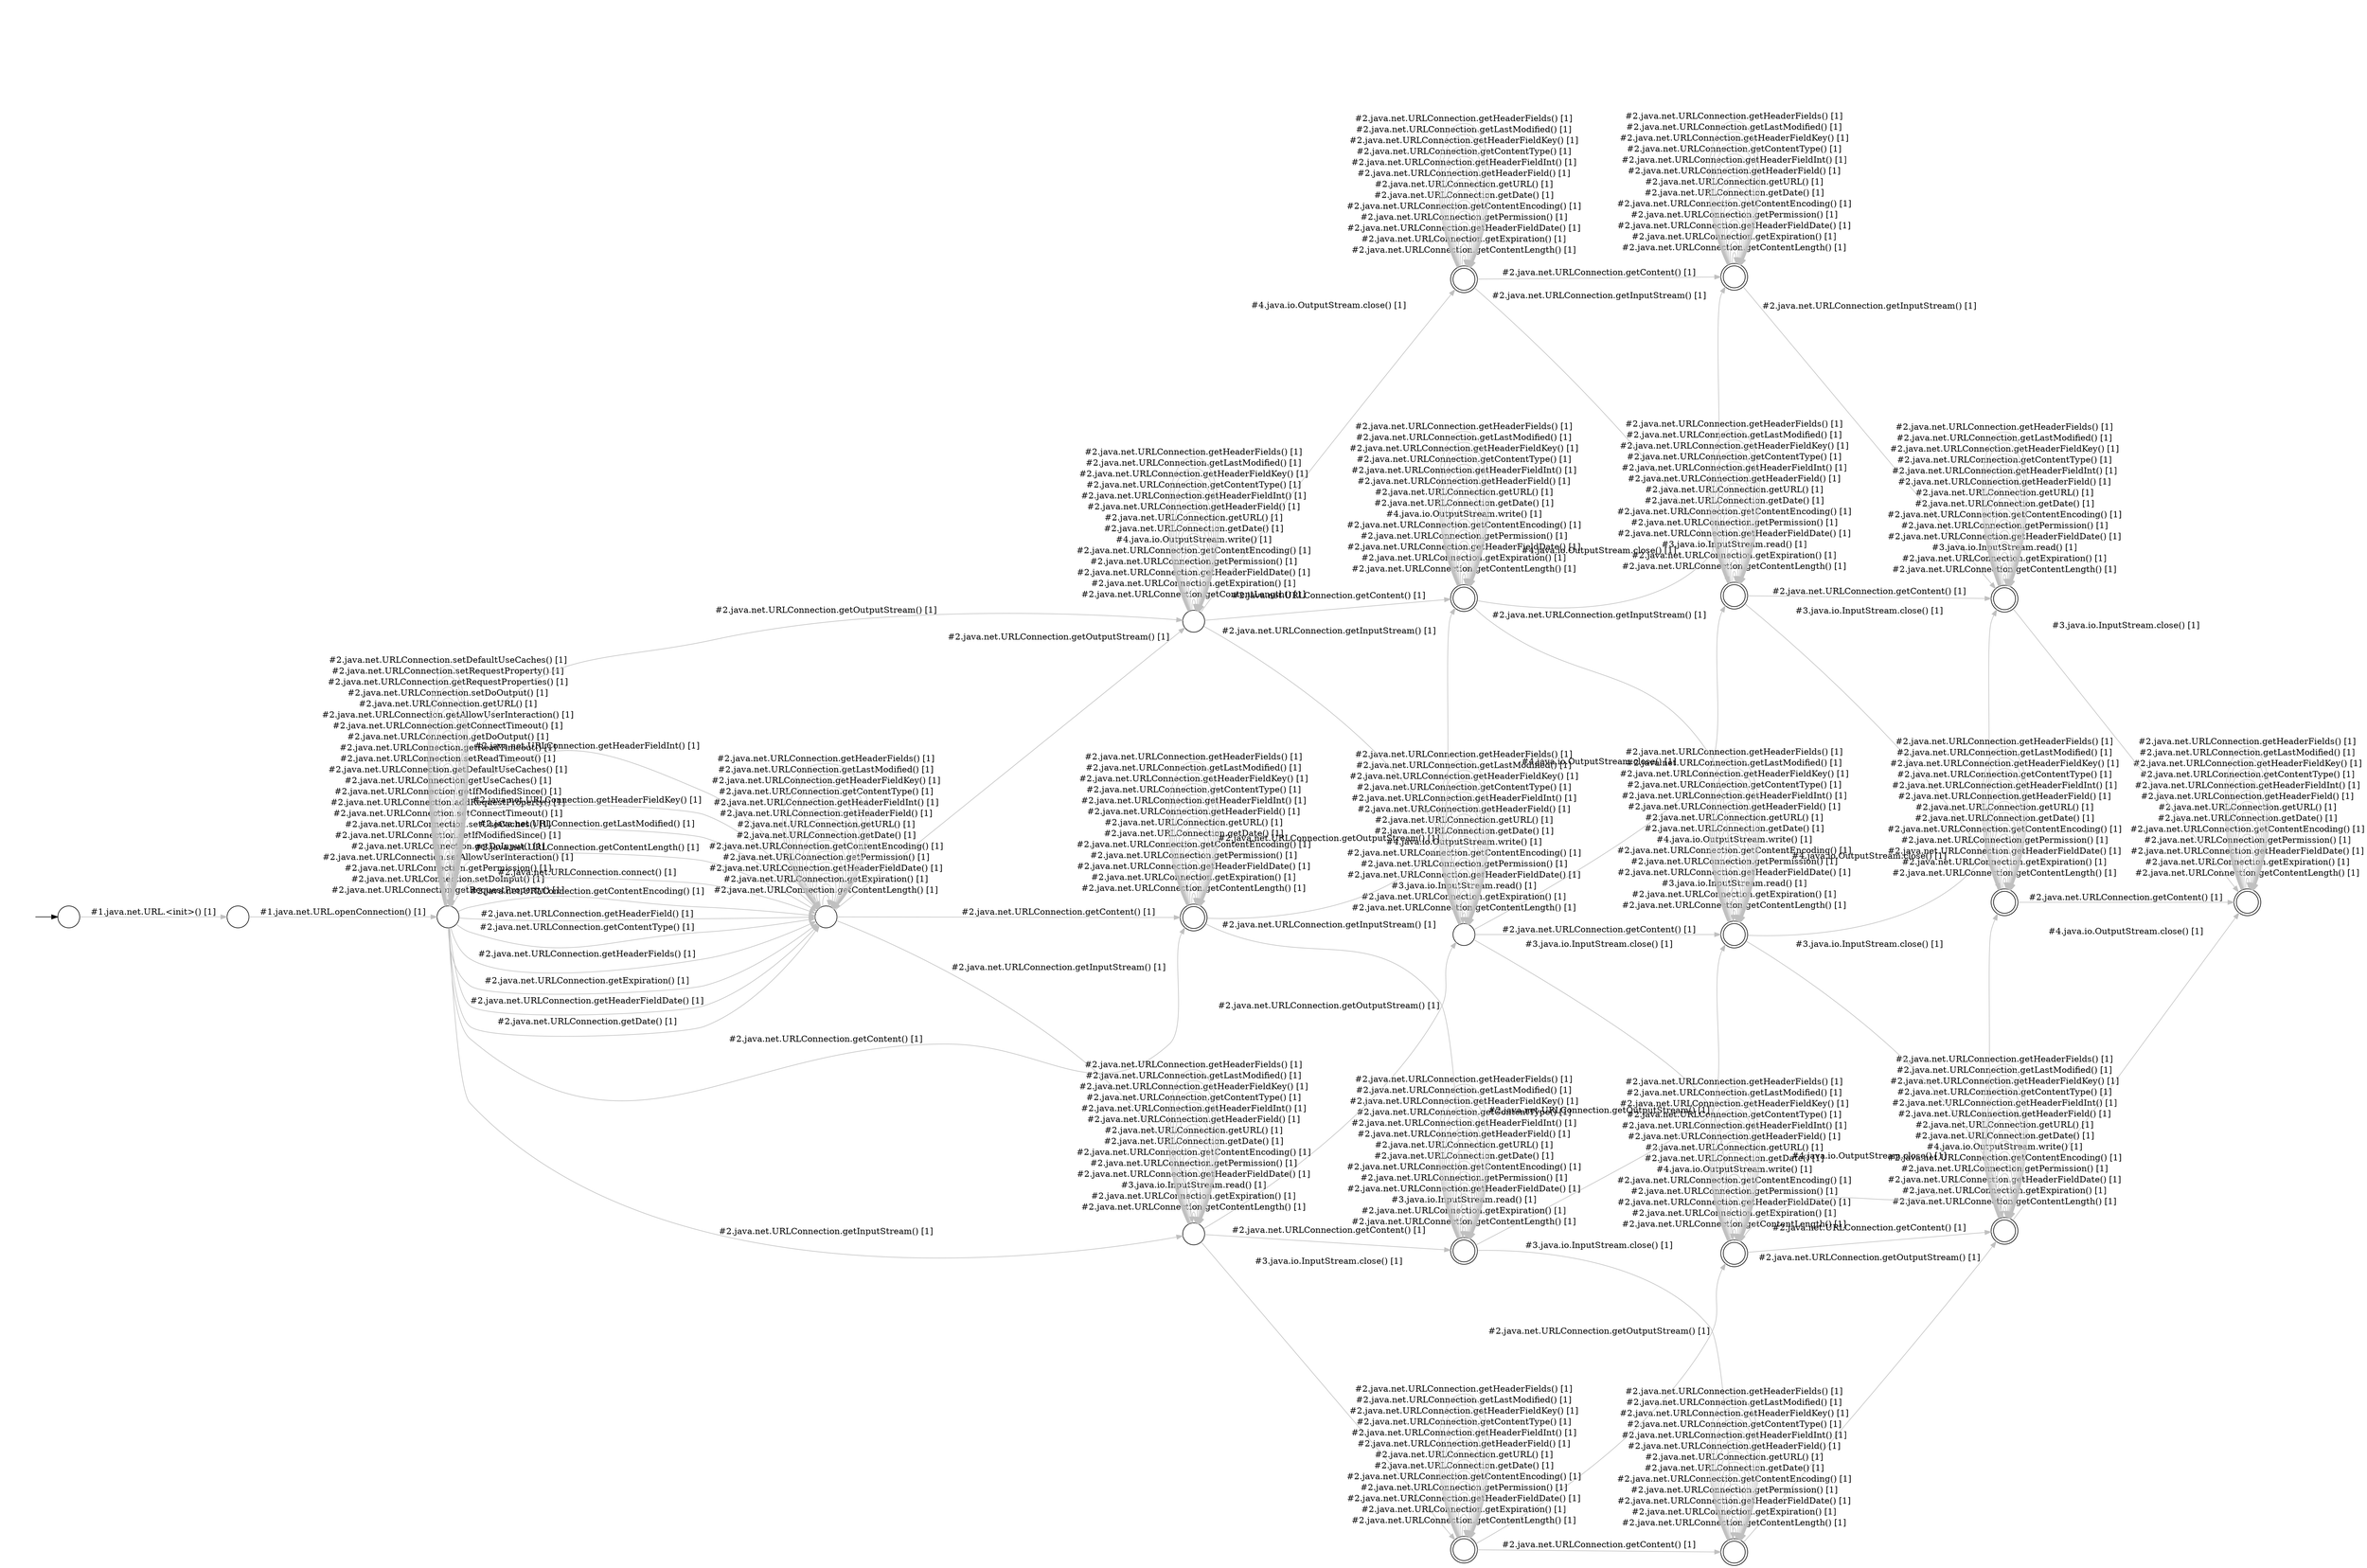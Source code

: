 digraph Automaton {
  rankdir = LR;
  0 [shape=doublecircle,label=""];
  0 -> 0 [label="#2.java.net.URLConnection.getContentLength() [1]",style="setlinewidth(1)",color=gray]
  0 -> 0 [label="#2.java.net.URLConnection.getExpiration() [1]",style="setlinewidth(1)",color=gray]
  0 -> 0 [label="#2.java.net.URLConnection.getHeaderFieldDate() [1]",style="setlinewidth(1)",color=gray]
  0 -> 0 [label="#2.java.net.URLConnection.getPermission() [1]",style="setlinewidth(1)",color=gray]
  0 -> 0 [label="#2.java.net.URLConnection.getContentEncoding() [1]",style="setlinewidth(1)",color=gray]
  0 -> 2 [label="#2.java.net.URLConnection.getContent() [1]",style="setlinewidth(1)",color=gray]
  0 -> 0 [label="#2.java.net.URLConnection.getDate() [1]",style="setlinewidth(1)",color=gray]
  0 -> 6 [label="#2.java.net.URLConnection.getInputStream() [1]",style="setlinewidth(1)",color=gray]
  0 -> 0 [label="#2.java.net.URLConnection.getURL() [1]",style="setlinewidth(1)",color=gray]
  0 -> 0 [label="#2.java.net.URLConnection.getHeaderField() [1]",style="setlinewidth(1)",color=gray]
  0 -> 0 [label="#2.java.net.URLConnection.getHeaderFieldInt() [1]",style="setlinewidth(1)",color=gray]
  0 -> 0 [label="#2.java.net.URLConnection.getContentType() [1]",style="setlinewidth(1)",color=gray]
  0 -> 0 [label="#2.java.net.URLConnection.getHeaderFieldKey() [1]",style="setlinewidth(1)",color=gray]
  0 -> 0 [label="#2.java.net.URLConnection.getLastModified() [1]",style="setlinewidth(1)",color=gray]
  0 -> 0 [label="#2.java.net.URLConnection.getHeaderFields() [1]",style="setlinewidth(1)",color=gray]
  1 [shape=doublecircle,label=""];
  1 -> 1 [label="#2.java.net.URLConnection.getContentLength() [1]",style="setlinewidth(1)",color=gray]
  1 -> 1 [label="#2.java.net.URLConnection.getExpiration() [1]",style="setlinewidth(1)",color=gray]
  1 -> 1 [label="#2.java.net.URLConnection.getHeaderFieldDate() [1]",style="setlinewidth(1)",color=gray]
  1 -> 1 [label="#2.java.net.URLConnection.getPermission() [1]",style="setlinewidth(1)",color=gray]
  1 -> 1 [label="#2.java.net.URLConnection.getContentEncoding() [1]",style="setlinewidth(1)",color=gray]
  1 -> 1 [label="#2.java.net.URLConnection.getDate() [1]",style="setlinewidth(1)",color=gray]
  1 -> 1 [label="#2.java.net.URLConnection.getURL() [1]",style="setlinewidth(1)",color=gray]
  1 -> 1 [label="#2.java.net.URLConnection.getHeaderField() [1]",style="setlinewidth(1)",color=gray]
  1 -> 1 [label="#2.java.net.URLConnection.getHeaderFieldInt() [1]",style="setlinewidth(1)",color=gray]
  1 -> 1 [label="#2.java.net.URLConnection.getContentType() [1]",style="setlinewidth(1)",color=gray]
  1 -> 1 [label="#2.java.net.URLConnection.getHeaderFieldKey() [1]",style="setlinewidth(1)",color=gray]
  1 -> 1 [label="#2.java.net.URLConnection.getLastModified() [1]",style="setlinewidth(1)",color=gray]
  1 -> 1 [label="#2.java.net.URLConnection.getHeaderFields() [1]",style="setlinewidth(1)",color=gray]
  2 [shape=doublecircle,label=""];
  2 -> 2 [label="#2.java.net.URLConnection.getContentLength() [1]",style="setlinewidth(1)",color=gray]
  2 -> 2 [label="#2.java.net.URLConnection.getExpiration() [1]",style="setlinewidth(1)",color=gray]
  2 -> 2 [label="#2.java.net.URLConnection.getHeaderFieldDate() [1]",style="setlinewidth(1)",color=gray]
  2 -> 2 [label="#2.java.net.URLConnection.getPermission() [1]",style="setlinewidth(1)",color=gray]
  2 -> 2 [label="#2.java.net.URLConnection.getContentEncoding() [1]",style="setlinewidth(1)",color=gray]
  2 -> 2 [label="#2.java.net.URLConnection.getDate() [1]",style="setlinewidth(1)",color=gray]
  2 -> 11 [label="#2.java.net.URLConnection.getInputStream() [1]",style="setlinewidth(1)",color=gray]
  2 -> 2 [label="#2.java.net.URLConnection.getURL() [1]",style="setlinewidth(1)",color=gray]
  2 -> 2 [label="#2.java.net.URLConnection.getHeaderField() [1]",style="setlinewidth(1)",color=gray]
  2 -> 2 [label="#2.java.net.URLConnection.getHeaderFieldInt() [1]",style="setlinewidth(1)",color=gray]
  2 -> 2 [label="#2.java.net.URLConnection.getContentType() [1]",style="setlinewidth(1)",color=gray]
  2 -> 2 [label="#2.java.net.URLConnection.getHeaderFieldKey() [1]",style="setlinewidth(1)",color=gray]
  2 -> 2 [label="#2.java.net.URLConnection.getLastModified() [1]",style="setlinewidth(1)",color=gray]
  2 -> 2 [label="#2.java.net.URLConnection.getHeaderFields() [1]",style="setlinewidth(1)",color=gray]
  3 [shape=doublecircle,label=""];
  3 -> 3 [label="#2.java.net.URLConnection.getContentLength() [1]",style="setlinewidth(1)",color=gray]
  3 -> 3 [label="#2.java.net.URLConnection.getExpiration() [1]",style="setlinewidth(1)",color=gray]
  3 -> 3 [label="#2.java.net.URLConnection.getHeaderFieldDate() [1]",style="setlinewidth(1)",color=gray]
  3 -> 3 [label="#2.java.net.URLConnection.getPermission() [1]",style="setlinewidth(1)",color=gray]
  3 -> 3 [label="#2.java.net.URLConnection.getContentEncoding() [1]",style="setlinewidth(1)",color=gray]
  3 -> 3 [label="#4.java.io.OutputStream.write() [1]",style="setlinewidth(1)",color=gray]
  3 -> 3 [label="#2.java.net.URLConnection.getDate() [1]",style="setlinewidth(1)",color=gray]
  3 -> 3 [label="#2.java.net.URLConnection.getURL() [1]",style="setlinewidth(1)",color=gray]
  3 -> 3 [label="#2.java.net.URLConnection.getHeaderField() [1]",style="setlinewidth(1)",color=gray]
  3 -> 3 [label="#2.java.net.URLConnection.getHeaderFieldInt() [1]",style="setlinewidth(1)",color=gray]
  3 -> 3 [label="#2.java.net.URLConnection.getContentType() [1]",style="setlinewidth(1)",color=gray]
  3 -> 1 [label="#4.java.io.OutputStream.close() [1]",style="setlinewidth(1)",color=gray]
  3 -> 3 [label="#2.java.net.URLConnection.getHeaderFieldKey() [1]",style="setlinewidth(1)",color=gray]
  3 -> 3 [label="#2.java.net.URLConnection.getLastModified() [1]",style="setlinewidth(1)",color=gray]
  3 -> 3 [label="#2.java.net.URLConnection.getHeaderFields() [1]",style="setlinewidth(1)",color=gray]
  4 [shape=circle,label=""];
  4 -> 4 [label="#2.java.net.URLConnection.getContentLength() [1]",style="setlinewidth(1)",color=gray]
  4 -> 4 [label="#2.java.net.URLConnection.getExpiration() [1]",style="setlinewidth(1)",color=gray]
  4 -> 4 [label="#3.java.io.InputStream.read() [1]",style="setlinewidth(1)",color=gray]
  4 -> 4 [label="#2.java.net.URLConnection.getHeaderFieldDate() [1]",style="setlinewidth(1)",color=gray]
  4 -> 4 [label="#2.java.net.URLConnection.getPermission() [1]",style="setlinewidth(1)",color=gray]
  4 -> 4 [label="#2.java.net.URLConnection.getContentEncoding() [1]",style="setlinewidth(1)",color=gray]
  4 -> 4 [label="#4.java.io.OutputStream.write() [1]",style="setlinewidth(1)",color=gray]
  4 -> 12 [label="#2.java.net.URLConnection.getContent() [1]",style="setlinewidth(1)",color=gray]
  4 -> 4 [label="#2.java.net.URLConnection.getDate() [1]",style="setlinewidth(1)",color=gray]
  4 -> 4 [label="#2.java.net.URLConnection.getURL() [1]",style="setlinewidth(1)",color=gray]
  4 -> 13 [label="#3.java.io.InputStream.close() [1]",style="setlinewidth(1)",color=gray]
  4 -> 4 [label="#2.java.net.URLConnection.getHeaderField() [1]",style="setlinewidth(1)",color=gray]
  4 -> 4 [label="#2.java.net.URLConnection.getHeaderFieldInt() [1]",style="setlinewidth(1)",color=gray]
  4 -> 4 [label="#2.java.net.URLConnection.getContentType() [1]",style="setlinewidth(1)",color=gray]
  4 -> 6 [label="#4.java.io.OutputStream.close() [1]",style="setlinewidth(1)",color=gray]
  4 -> 4 [label="#2.java.net.URLConnection.getHeaderFieldKey() [1]",style="setlinewidth(1)",color=gray]
  4 -> 4 [label="#2.java.net.URLConnection.getLastModified() [1]",style="setlinewidth(1)",color=gray]
  4 -> 4 [label="#2.java.net.URLConnection.getHeaderFields() [1]",style="setlinewidth(1)",color=gray]
  5 [shape=doublecircle,label=""];
  5 -> 5 [label="#2.java.net.URLConnection.getContentLength() [1]",style="setlinewidth(1)",color=gray]
  5 -> 5 [label="#2.java.net.URLConnection.getExpiration() [1]",style="setlinewidth(1)",color=gray]
  5 -> 5 [label="#3.java.io.InputStream.read() [1]",style="setlinewidth(1)",color=gray]
  5 -> 5 [label="#2.java.net.URLConnection.getHeaderFieldDate() [1]",style="setlinewidth(1)",color=gray]
  5 -> 5 [label="#2.java.net.URLConnection.getPermission() [1]",style="setlinewidth(1)",color=gray]
  5 -> 5 [label="#2.java.net.URLConnection.getContentEncoding() [1]",style="setlinewidth(1)",color=gray]
  5 -> 12 [label="#2.java.net.URLConnection.getOutputStream() [1]",style="setlinewidth(1)",color=gray]
  5 -> 5 [label="#2.java.net.URLConnection.getDate() [1]",style="setlinewidth(1)",color=gray]
  5 -> 5 [label="#2.java.net.URLConnection.getURL() [1]",style="setlinewidth(1)",color=gray]
  5 -> 7 [label="#3.java.io.InputStream.close() [1]",style="setlinewidth(1)",color=gray]
  5 -> 5 [label="#2.java.net.URLConnection.getHeaderField() [1]",style="setlinewidth(1)",color=gray]
  5 -> 5 [label="#2.java.net.URLConnection.getHeaderFieldInt() [1]",style="setlinewidth(1)",color=gray]
  5 -> 5 [label="#2.java.net.URLConnection.getContentType() [1]",style="setlinewidth(1)",color=gray]
  5 -> 5 [label="#2.java.net.URLConnection.getHeaderFieldKey() [1]",style="setlinewidth(1)",color=gray]
  5 -> 5 [label="#2.java.net.URLConnection.getLastModified() [1]",style="setlinewidth(1)",color=gray]
  5 -> 5 [label="#2.java.net.URLConnection.getHeaderFields() [1]",style="setlinewidth(1)",color=gray]
  6 [shape=doublecircle,label=""];
  6 -> 6 [label="#2.java.net.URLConnection.getContentLength() [1]",style="setlinewidth(1)",color=gray]
  6 -> 6 [label="#2.java.net.URLConnection.getExpiration() [1]",style="setlinewidth(1)",color=gray]
  6 -> 6 [label="#3.java.io.InputStream.read() [1]",style="setlinewidth(1)",color=gray]
  6 -> 6 [label="#2.java.net.URLConnection.getHeaderFieldDate() [1]",style="setlinewidth(1)",color=gray]
  6 -> 6 [label="#2.java.net.URLConnection.getPermission() [1]",style="setlinewidth(1)",color=gray]
  6 -> 6 [label="#2.java.net.URLConnection.getContentEncoding() [1]",style="setlinewidth(1)",color=gray]
  6 -> 11 [label="#2.java.net.URLConnection.getContent() [1]",style="setlinewidth(1)",color=gray]
  6 -> 6 [label="#2.java.net.URLConnection.getDate() [1]",style="setlinewidth(1)",color=gray]
  6 -> 6 [label="#2.java.net.URLConnection.getURL() [1]",style="setlinewidth(1)",color=gray]
  6 -> 8 [label="#3.java.io.InputStream.close() [1]",style="setlinewidth(1)",color=gray]
  6 -> 6 [label="#2.java.net.URLConnection.getHeaderField() [1]",style="setlinewidth(1)",color=gray]
  6 -> 6 [label="#2.java.net.URLConnection.getHeaderFieldInt() [1]",style="setlinewidth(1)",color=gray]
  6 -> 6 [label="#2.java.net.URLConnection.getContentType() [1]",style="setlinewidth(1)",color=gray]
  6 -> 6 [label="#2.java.net.URLConnection.getHeaderFieldKey() [1]",style="setlinewidth(1)",color=gray]
  6 -> 6 [label="#2.java.net.URLConnection.getLastModified() [1]",style="setlinewidth(1)",color=gray]
  6 -> 6 [label="#2.java.net.URLConnection.getHeaderFields() [1]",style="setlinewidth(1)",color=gray]
  7 [shape=doublecircle,label=""];
  7 -> 7 [label="#2.java.net.URLConnection.getContentLength() [1]",style="setlinewidth(1)",color=gray]
  7 -> 7 [label="#2.java.net.URLConnection.getExpiration() [1]",style="setlinewidth(1)",color=gray]
  7 -> 7 [label="#2.java.net.URLConnection.getHeaderFieldDate() [1]",style="setlinewidth(1)",color=gray]
  7 -> 7 [label="#2.java.net.URLConnection.getPermission() [1]",style="setlinewidth(1)",color=gray]
  7 -> 7 [label="#2.java.net.URLConnection.getContentEncoding() [1]",style="setlinewidth(1)",color=gray]
  7 -> 3 [label="#2.java.net.URLConnection.getOutputStream() [1]",style="setlinewidth(1)",color=gray]
  7 -> 7 [label="#2.java.net.URLConnection.getDate() [1]",style="setlinewidth(1)",color=gray]
  7 -> 7 [label="#2.java.net.URLConnection.getURL() [1]",style="setlinewidth(1)",color=gray]
  7 -> 7 [label="#2.java.net.URLConnection.getHeaderField() [1]",style="setlinewidth(1)",color=gray]
  7 -> 7 [label="#2.java.net.URLConnection.getHeaderFieldInt() [1]",style="setlinewidth(1)",color=gray]
  7 -> 7 [label="#2.java.net.URLConnection.getContentType() [1]",style="setlinewidth(1)",color=gray]
  7 -> 7 [label="#2.java.net.URLConnection.getHeaderFieldKey() [1]",style="setlinewidth(1)",color=gray]
  7 -> 7 [label="#2.java.net.URLConnection.getLastModified() [1]",style="setlinewidth(1)",color=gray]
  7 -> 7 [label="#2.java.net.URLConnection.getHeaderFields() [1]",style="setlinewidth(1)",color=gray]
  8 [shape=doublecircle,label=""];
  8 -> 8 [label="#2.java.net.URLConnection.getContentLength() [1]",style="setlinewidth(1)",color=gray]
  8 -> 8 [label="#2.java.net.URLConnection.getExpiration() [1]",style="setlinewidth(1)",color=gray]
  8 -> 8 [label="#2.java.net.URLConnection.getHeaderFieldDate() [1]",style="setlinewidth(1)",color=gray]
  8 -> 8 [label="#2.java.net.URLConnection.getPermission() [1]",style="setlinewidth(1)",color=gray]
  8 -> 8 [label="#2.java.net.URLConnection.getContentEncoding() [1]",style="setlinewidth(1)",color=gray]
  8 -> 1 [label="#2.java.net.URLConnection.getContent() [1]",style="setlinewidth(1)",color=gray]
  8 -> 8 [label="#2.java.net.URLConnection.getDate() [1]",style="setlinewidth(1)",color=gray]
  8 -> 8 [label="#2.java.net.URLConnection.getURL() [1]",style="setlinewidth(1)",color=gray]
  8 -> 8 [label="#2.java.net.URLConnection.getHeaderField() [1]",style="setlinewidth(1)",color=gray]
  8 -> 8 [label="#2.java.net.URLConnection.getHeaderFieldInt() [1]",style="setlinewidth(1)",color=gray]
  8 -> 8 [label="#2.java.net.URLConnection.getContentType() [1]",style="setlinewidth(1)",color=gray]
  8 -> 8 [label="#2.java.net.URLConnection.getHeaderFieldKey() [1]",style="setlinewidth(1)",color=gray]
  8 -> 8 [label="#2.java.net.URLConnection.getLastModified() [1]",style="setlinewidth(1)",color=gray]
  8 -> 8 [label="#2.java.net.URLConnection.getHeaderFields() [1]",style="setlinewidth(1)",color=gray]
  9 [shape=circle,label=""];
  9 -> 18 [label="#2.java.net.URLConnection.getExpiration() [1]",style="setlinewidth(1)",color=gray]
  9 -> 9 [label="#2.java.net.URLConnection.getRequestProperty() [1]",style="setlinewidth(1)",color=gray]
  9 -> 9 [label="#2.java.net.URLConnection.setDoInput() [1]",style="setlinewidth(1)",color=gray]
  9 -> 18 [label="#2.java.net.URLConnection.getHeaderFieldDate() [1]",style="setlinewidth(1)",color=gray]
  9 -> 9 [label="#2.java.net.URLConnection.getPermission() [1]",style="setlinewidth(1)",color=gray]
  9 -> 9 [label="#2.java.net.URLConnection.setAllowUserInteraction() [1]",style="setlinewidth(1)",color=gray]
  9 -> 18 [label="#2.java.net.URLConnection.getDate() [1]",style="setlinewidth(1)",color=gray]
  9 -> 16 [label="#2.java.net.URLConnection.getInputStream() [1]",style="setlinewidth(1)",color=gray]
  9 -> 9 [label="#2.java.net.URLConnection.getDoInput() [1]",style="setlinewidth(1)",color=gray]
  9 -> 9 [label="#2.java.net.URLConnection.setIfModifiedSince() [1]",style="setlinewidth(1)",color=gray]
  9 -> 9 [label="#2.java.net.URLConnection.setUseCaches() [1]",style="setlinewidth(1)",color=gray]
  9 -> 18 [label="#2.java.net.URLConnection.getHeaderFieldInt() [1]",style="setlinewidth(1)",color=gray]
  9 -> 9 [label="#2.java.net.URLConnection.setConnectTimeout() [1]",style="setlinewidth(1)",color=gray]
  9 -> 18 [label="#2.java.net.URLConnection.getHeaderFieldKey() [1]",style="setlinewidth(1)",color=gray]
  9 -> 18 [label="#2.java.net.URLConnection.getLastModified() [1]",style="setlinewidth(1)",color=gray]
  9 -> 9 [label="#2.java.net.URLConnection.addRequestProperty() [1]",style="setlinewidth(1)",color=gray]
  9 -> 9 [label="#2.java.net.URLConnection.getIfModifiedSince() [1]",style="setlinewidth(1)",color=gray]
  9 -> 9 [label="#2.java.net.URLConnection.getUseCaches() [1]",style="setlinewidth(1)",color=gray]
  9 -> 18 [label="#2.java.net.URLConnection.getContentLength() [1]",style="setlinewidth(1)",color=gray]
  9 -> 9 [label="#2.java.net.URLConnection.getDefaultUseCaches() [1]",style="setlinewidth(1)",color=gray]
  9 -> 9 [label="#2.java.net.URLConnection.setReadTimeout() [1]",style="setlinewidth(1)",color=gray]
  9 -> 18 [label="#2.java.net.URLConnection.connect() [1]",style="setlinewidth(1)",color=gray]
  9 -> 18 [label="#2.java.net.URLConnection.getContentEncoding() [1]",style="setlinewidth(1)",color=gray]
  9 -> 15 [label="#2.java.net.URLConnection.getOutputStream() [1]",style="setlinewidth(1)",color=gray]
  9 -> 17 [label="#2.java.net.URLConnection.getContent() [1]",style="setlinewidth(1)",color=gray]
  9 -> 9 [label="#2.java.net.URLConnection.getReadTimeout() [1]",style="setlinewidth(1)",color=gray]
  9 -> 9 [label="#2.java.net.URLConnection.getDoOutput() [1]",style="setlinewidth(1)",color=gray]
  9 -> 9 [label="#2.java.net.URLConnection.getConnectTimeout() [1]",style="setlinewidth(1)",color=gray]
  9 -> 9 [label="#2.java.net.URLConnection.getAllowUserInteraction() [1]",style="setlinewidth(1)",color=gray]
  9 -> 9 [label="#2.java.net.URLConnection.getURL() [1]",style="setlinewidth(1)",color=gray]
  9 -> 18 [label="#2.java.net.URLConnection.getHeaderField() [1]",style="setlinewidth(1)",color=gray]
  9 -> 18 [label="#2.java.net.URLConnection.getContentType() [1]",style="setlinewidth(1)",color=gray]
  9 -> 9 [label="#2.java.net.URLConnection.setDoOutput() [1]",style="setlinewidth(1)",color=gray]
  9 -> 9 [label="#2.java.net.URLConnection.getRequestProperties() [1]",style="setlinewidth(1)",color=gray]
  9 -> 18 [label="#2.java.net.URLConnection.getHeaderFields() [1]",style="setlinewidth(1)",color=gray]
  9 -> 9 [label="#2.java.net.URLConnection.setRequestProperty() [1]",style="setlinewidth(1)",color=gray]
  9 -> 9 [label="#2.java.net.URLConnection.setDefaultUseCaches() [1]",style="setlinewidth(1)",color=gray]
  10 [shape=circle,label=""];
  10 -> 9 [label="#1.java.net.URL.openConnection() [1]",style="setlinewidth(1)",color=gray]
  11 [shape=doublecircle,label=""];
  11 -> 11 [label="#2.java.net.URLConnection.getContentLength() [1]",style="setlinewidth(1)",color=gray]
  11 -> 11 [label="#2.java.net.URLConnection.getExpiration() [1]",style="setlinewidth(1)",color=gray]
  11 -> 11 [label="#3.java.io.InputStream.read() [1]",style="setlinewidth(1)",color=gray]
  11 -> 11 [label="#2.java.net.URLConnection.getHeaderFieldDate() [1]",style="setlinewidth(1)",color=gray]
  11 -> 11 [label="#2.java.net.URLConnection.getPermission() [1]",style="setlinewidth(1)",color=gray]
  11 -> 11 [label="#2.java.net.URLConnection.getContentEncoding() [1]",style="setlinewidth(1)",color=gray]
  11 -> 11 [label="#2.java.net.URLConnection.getDate() [1]",style="setlinewidth(1)",color=gray]
  11 -> 11 [label="#2.java.net.URLConnection.getURL() [1]",style="setlinewidth(1)",color=gray]
  11 -> 1 [label="#3.java.io.InputStream.close() [1]",style="setlinewidth(1)",color=gray]
  11 -> 11 [label="#2.java.net.URLConnection.getHeaderField() [1]",style="setlinewidth(1)",color=gray]
  11 -> 11 [label="#2.java.net.URLConnection.getHeaderFieldInt() [1]",style="setlinewidth(1)",color=gray]
  11 -> 11 [label="#2.java.net.URLConnection.getContentType() [1]",style="setlinewidth(1)",color=gray]
  11 -> 11 [label="#2.java.net.URLConnection.getHeaderFieldKey() [1]",style="setlinewidth(1)",color=gray]
  11 -> 11 [label="#2.java.net.URLConnection.getLastModified() [1]",style="setlinewidth(1)",color=gray]
  11 -> 11 [label="#2.java.net.URLConnection.getHeaderFields() [1]",style="setlinewidth(1)",color=gray]
  12 [shape=doublecircle,label=""];
  12 -> 12 [label="#2.java.net.URLConnection.getContentLength() [1]",style="setlinewidth(1)",color=gray]
  12 -> 12 [label="#2.java.net.URLConnection.getExpiration() [1]",style="setlinewidth(1)",color=gray]
  12 -> 12 [label="#3.java.io.InputStream.read() [1]",style="setlinewidth(1)",color=gray]
  12 -> 12 [label="#2.java.net.URLConnection.getHeaderFieldDate() [1]",style="setlinewidth(1)",color=gray]
  12 -> 12 [label="#2.java.net.URLConnection.getPermission() [1]",style="setlinewidth(1)",color=gray]
  12 -> 12 [label="#2.java.net.URLConnection.getContentEncoding() [1]",style="setlinewidth(1)",color=gray]
  12 -> 12 [label="#4.java.io.OutputStream.write() [1]",style="setlinewidth(1)",color=gray]
  12 -> 12 [label="#2.java.net.URLConnection.getDate() [1]",style="setlinewidth(1)",color=gray]
  12 -> 12 [label="#2.java.net.URLConnection.getURL() [1]",style="setlinewidth(1)",color=gray]
  12 -> 3 [label="#3.java.io.InputStream.close() [1]",style="setlinewidth(1)",color=gray]
  12 -> 12 [label="#2.java.net.URLConnection.getHeaderField() [1]",style="setlinewidth(1)",color=gray]
  12 -> 12 [label="#2.java.net.URLConnection.getHeaderFieldInt() [1]",style="setlinewidth(1)",color=gray]
  12 -> 12 [label="#2.java.net.URLConnection.getContentType() [1]",style="setlinewidth(1)",color=gray]
  12 -> 11 [label="#4.java.io.OutputStream.close() [1]",style="setlinewidth(1)",color=gray]
  12 -> 12 [label="#2.java.net.URLConnection.getHeaderFieldKey() [1]",style="setlinewidth(1)",color=gray]
  12 -> 12 [label="#2.java.net.URLConnection.getLastModified() [1]",style="setlinewidth(1)",color=gray]
  12 -> 12 [label="#2.java.net.URLConnection.getHeaderFields() [1]",style="setlinewidth(1)",color=gray]
  13 [shape=doublecircle,label=""];
  13 -> 13 [label="#2.java.net.URLConnection.getContentLength() [1]",style="setlinewidth(1)",color=gray]
  13 -> 13 [label="#2.java.net.URLConnection.getExpiration() [1]",style="setlinewidth(1)",color=gray]
  13 -> 13 [label="#2.java.net.URLConnection.getHeaderFieldDate() [1]",style="setlinewidth(1)",color=gray]
  13 -> 13 [label="#2.java.net.URLConnection.getPermission() [1]",style="setlinewidth(1)",color=gray]
  13 -> 13 [label="#2.java.net.URLConnection.getContentEncoding() [1]",style="setlinewidth(1)",color=gray]
  13 -> 13 [label="#4.java.io.OutputStream.write() [1]",style="setlinewidth(1)",color=gray]
  13 -> 3 [label="#2.java.net.URLConnection.getContent() [1]",style="setlinewidth(1)",color=gray]
  13 -> 13 [label="#2.java.net.URLConnection.getDate() [1]",style="setlinewidth(1)",color=gray]
  13 -> 13 [label="#2.java.net.URLConnection.getURL() [1]",style="setlinewidth(1)",color=gray]
  13 -> 13 [label="#2.java.net.URLConnection.getHeaderField() [1]",style="setlinewidth(1)",color=gray]
  13 -> 13 [label="#2.java.net.URLConnection.getHeaderFieldInt() [1]",style="setlinewidth(1)",color=gray]
  13 -> 13 [label="#2.java.net.URLConnection.getContentType() [1]",style="setlinewidth(1)",color=gray]
  13 -> 8 [label="#4.java.io.OutputStream.close() [1]",style="setlinewidth(1)",color=gray]
  13 -> 13 [label="#2.java.net.URLConnection.getHeaderFieldKey() [1]",style="setlinewidth(1)",color=gray]
  13 -> 13 [label="#2.java.net.URLConnection.getLastModified() [1]",style="setlinewidth(1)",color=gray]
  13 -> 13 [label="#2.java.net.URLConnection.getHeaderFields() [1]",style="setlinewidth(1)",color=gray]
  14 [shape=circle,label=""];
  initial [shape=plaintext,label=""];
  initial -> 14
  14 -> 10 [label="#1.java.net.URL.<init>() [1]",style="setlinewidth(1)",color=gray]
  15 [shape=circle,label=""];
  15 -> 15 [label="#2.java.net.URLConnection.getContentLength() [1]",style="setlinewidth(1)",color=gray]
  15 -> 15 [label="#2.java.net.URLConnection.getExpiration() [1]",style="setlinewidth(1)",color=gray]
  15 -> 15 [label="#2.java.net.URLConnection.getHeaderFieldDate() [1]",style="setlinewidth(1)",color=gray]
  15 -> 15 [label="#2.java.net.URLConnection.getPermission() [1]",style="setlinewidth(1)",color=gray]
  15 -> 15 [label="#2.java.net.URLConnection.getContentEncoding() [1]",style="setlinewidth(1)",color=gray]
  15 -> 15 [label="#4.java.io.OutputStream.write() [1]",style="setlinewidth(1)",color=gray]
  15 -> 20 [label="#2.java.net.URLConnection.getContent() [1]",style="setlinewidth(1)",color=gray]
  15 -> 15 [label="#2.java.net.URLConnection.getDate() [1]",style="setlinewidth(1)",color=gray]
  15 -> 4 [label="#2.java.net.URLConnection.getInputStream() [1]",style="setlinewidth(1)",color=gray]
  15 -> 15 [label="#2.java.net.URLConnection.getURL() [1]",style="setlinewidth(1)",color=gray]
  15 -> 15 [label="#2.java.net.URLConnection.getHeaderField() [1]",style="setlinewidth(1)",color=gray]
  15 -> 15 [label="#2.java.net.URLConnection.getHeaderFieldInt() [1]",style="setlinewidth(1)",color=gray]
  15 -> 15 [label="#2.java.net.URLConnection.getContentType() [1]",style="setlinewidth(1)",color=gray]
  15 -> 0 [label="#4.java.io.OutputStream.close() [1]",style="setlinewidth(1)",color=gray]
  15 -> 15 [label="#2.java.net.URLConnection.getHeaderFieldKey() [1]",style="setlinewidth(1)",color=gray]
  15 -> 15 [label="#2.java.net.URLConnection.getLastModified() [1]",style="setlinewidth(1)",color=gray]
  15 -> 15 [label="#2.java.net.URLConnection.getHeaderFields() [1]",style="setlinewidth(1)",color=gray]
  16 [shape=circle,label=""];
  16 -> 16 [label="#2.java.net.URLConnection.getContentLength() [1]",style="setlinewidth(1)",color=gray]
  16 -> 16 [label="#2.java.net.URLConnection.getExpiration() [1]",style="setlinewidth(1)",color=gray]
  16 -> 16 [label="#3.java.io.InputStream.read() [1]",style="setlinewidth(1)",color=gray]
  16 -> 16 [label="#2.java.net.URLConnection.getHeaderFieldDate() [1]",style="setlinewidth(1)",color=gray]
  16 -> 16 [label="#2.java.net.URLConnection.getPermission() [1]",style="setlinewidth(1)",color=gray]
  16 -> 16 [label="#2.java.net.URLConnection.getContentEncoding() [1]",style="setlinewidth(1)",color=gray]
  16 -> 4 [label="#2.java.net.URLConnection.getOutputStream() [1]",style="setlinewidth(1)",color=gray]
  16 -> 5 [label="#2.java.net.URLConnection.getContent() [1]",style="setlinewidth(1)",color=gray]
  16 -> 16 [label="#2.java.net.URLConnection.getDate() [1]",style="setlinewidth(1)",color=gray]
  16 -> 16 [label="#2.java.net.URLConnection.getURL() [1]",style="setlinewidth(1)",color=gray]
  16 -> 19 [label="#3.java.io.InputStream.close() [1]",style="setlinewidth(1)",color=gray]
  16 -> 16 [label="#2.java.net.URLConnection.getHeaderField() [1]",style="setlinewidth(1)",color=gray]
  16 -> 16 [label="#2.java.net.URLConnection.getHeaderFieldInt() [1]",style="setlinewidth(1)",color=gray]
  16 -> 16 [label="#2.java.net.URLConnection.getContentType() [1]",style="setlinewidth(1)",color=gray]
  16 -> 16 [label="#2.java.net.URLConnection.getHeaderFieldKey() [1]",style="setlinewidth(1)",color=gray]
  16 -> 16 [label="#2.java.net.URLConnection.getLastModified() [1]",style="setlinewidth(1)",color=gray]
  16 -> 16 [label="#2.java.net.URLConnection.getHeaderFields() [1]",style="setlinewidth(1)",color=gray]
  17 [shape=doublecircle,label=""];
  17 -> 17 [label="#2.java.net.URLConnection.getContentLength() [1]",style="setlinewidth(1)",color=gray]
  17 -> 17 [label="#2.java.net.URLConnection.getExpiration() [1]",style="setlinewidth(1)",color=gray]
  17 -> 17 [label="#2.java.net.URLConnection.getHeaderFieldDate() [1]",style="setlinewidth(1)",color=gray]
  17 -> 17 [label="#2.java.net.URLConnection.getPermission() [1]",style="setlinewidth(1)",color=gray]
  17 -> 17 [label="#2.java.net.URLConnection.getContentEncoding() [1]",style="setlinewidth(1)",color=gray]
  17 -> 20 [label="#2.java.net.URLConnection.getOutputStream() [1]",style="setlinewidth(1)",color=gray]
  17 -> 17 [label="#2.java.net.URLConnection.getDate() [1]",style="setlinewidth(1)",color=gray]
  17 -> 5 [label="#2.java.net.URLConnection.getInputStream() [1]",style="setlinewidth(1)",color=gray]
  17 -> 17 [label="#2.java.net.URLConnection.getURL() [1]",style="setlinewidth(1)",color=gray]
  17 -> 17 [label="#2.java.net.URLConnection.getHeaderField() [1]",style="setlinewidth(1)",color=gray]
  17 -> 17 [label="#2.java.net.URLConnection.getHeaderFieldInt() [1]",style="setlinewidth(1)",color=gray]
  17 -> 17 [label="#2.java.net.URLConnection.getContentType() [1]",style="setlinewidth(1)",color=gray]
  17 -> 17 [label="#2.java.net.URLConnection.getHeaderFieldKey() [1]",style="setlinewidth(1)",color=gray]
  17 -> 17 [label="#2.java.net.URLConnection.getLastModified() [1]",style="setlinewidth(1)",color=gray]
  17 -> 17 [label="#2.java.net.URLConnection.getHeaderFields() [1]",style="setlinewidth(1)",color=gray]
  18 [shape=circle,label=""];
  18 -> 18 [label="#2.java.net.URLConnection.getContentLength() [1]",style="setlinewidth(1)",color=gray]
  18 -> 18 [label="#2.java.net.URLConnection.getExpiration() [1]",style="setlinewidth(1)",color=gray]
  18 -> 18 [label="#2.java.net.URLConnection.getHeaderFieldDate() [1]",style="setlinewidth(1)",color=gray]
  18 -> 18 [label="#2.java.net.URLConnection.getPermission() [1]",style="setlinewidth(1)",color=gray]
  18 -> 18 [label="#2.java.net.URLConnection.getContentEncoding() [1]",style="setlinewidth(1)",color=gray]
  18 -> 15 [label="#2.java.net.URLConnection.getOutputStream() [1]",style="setlinewidth(1)",color=gray]
  18 -> 17 [label="#2.java.net.URLConnection.getContent() [1]",style="setlinewidth(1)",color=gray]
  18 -> 18 [label="#2.java.net.URLConnection.getDate() [1]",style="setlinewidth(1)",color=gray]
  18 -> 16 [label="#2.java.net.URLConnection.getInputStream() [1]",style="setlinewidth(1)",color=gray]
  18 -> 18 [label="#2.java.net.URLConnection.getURL() [1]",style="setlinewidth(1)",color=gray]
  18 -> 18 [label="#2.java.net.URLConnection.getHeaderField() [1]",style="setlinewidth(1)",color=gray]
  18 -> 18 [label="#2.java.net.URLConnection.getHeaderFieldInt() [1]",style="setlinewidth(1)",color=gray]
  18 -> 18 [label="#2.java.net.URLConnection.getContentType() [1]",style="setlinewidth(1)",color=gray]
  18 -> 18 [label="#2.java.net.URLConnection.getHeaderFieldKey() [1]",style="setlinewidth(1)",color=gray]
  18 -> 18 [label="#2.java.net.URLConnection.getLastModified() [1]",style="setlinewidth(1)",color=gray]
  18 -> 18 [label="#2.java.net.URLConnection.getHeaderFields() [1]",style="setlinewidth(1)",color=gray]
  19 [shape=doublecircle,label=""];
  19 -> 19 [label="#2.java.net.URLConnection.getContentLength() [1]",style="setlinewidth(1)",color=gray]
  19 -> 19 [label="#2.java.net.URLConnection.getExpiration() [1]",style="setlinewidth(1)",color=gray]
  19 -> 19 [label="#2.java.net.URLConnection.getHeaderFieldDate() [1]",style="setlinewidth(1)",color=gray]
  19 -> 19 [label="#2.java.net.URLConnection.getPermission() [1]",style="setlinewidth(1)",color=gray]
  19 -> 19 [label="#2.java.net.URLConnection.getContentEncoding() [1]",style="setlinewidth(1)",color=gray]
  19 -> 13 [label="#2.java.net.URLConnection.getOutputStream() [1]",style="setlinewidth(1)",color=gray]
  19 -> 7 [label="#2.java.net.URLConnection.getContent() [1]",style="setlinewidth(1)",color=gray]
  19 -> 19 [label="#2.java.net.URLConnection.getDate() [1]",style="setlinewidth(1)",color=gray]
  19 -> 19 [label="#2.java.net.URLConnection.getURL() [1]",style="setlinewidth(1)",color=gray]
  19 -> 19 [label="#2.java.net.URLConnection.getHeaderField() [1]",style="setlinewidth(1)",color=gray]
  19 -> 19 [label="#2.java.net.URLConnection.getHeaderFieldInt() [1]",style="setlinewidth(1)",color=gray]
  19 -> 19 [label="#2.java.net.URLConnection.getContentType() [1]",style="setlinewidth(1)",color=gray]
  19 -> 19 [label="#2.java.net.URLConnection.getHeaderFieldKey() [1]",style="setlinewidth(1)",color=gray]
  19 -> 19 [label="#2.java.net.URLConnection.getLastModified() [1]",style="setlinewidth(1)",color=gray]
  19 -> 19 [label="#2.java.net.URLConnection.getHeaderFields() [1]",style="setlinewidth(1)",color=gray]
  20 [shape=doublecircle,label=""];
  20 -> 20 [label="#2.java.net.URLConnection.getContentLength() [1]",style="setlinewidth(1)",color=gray]
  20 -> 20 [label="#2.java.net.URLConnection.getExpiration() [1]",style="setlinewidth(1)",color=gray]
  20 -> 20 [label="#2.java.net.URLConnection.getHeaderFieldDate() [1]",style="setlinewidth(1)",color=gray]
  20 -> 20 [label="#2.java.net.URLConnection.getPermission() [1]",style="setlinewidth(1)",color=gray]
  20 -> 20 [label="#2.java.net.URLConnection.getContentEncoding() [1]",style="setlinewidth(1)",color=gray]
  20 -> 20 [label="#4.java.io.OutputStream.write() [1]",style="setlinewidth(1)",color=gray]
  20 -> 20 [label="#2.java.net.URLConnection.getDate() [1]",style="setlinewidth(1)",color=gray]
  20 -> 12 [label="#2.java.net.URLConnection.getInputStream() [1]",style="setlinewidth(1)",color=gray]
  20 -> 20 [label="#2.java.net.URLConnection.getURL() [1]",style="setlinewidth(1)",color=gray]
  20 -> 20 [label="#2.java.net.URLConnection.getHeaderField() [1]",style="setlinewidth(1)",color=gray]
  20 -> 20 [label="#2.java.net.URLConnection.getHeaderFieldInt() [1]",style="setlinewidth(1)",color=gray]
  20 -> 20 [label="#2.java.net.URLConnection.getContentType() [1]",style="setlinewidth(1)",color=gray]
  20 -> 2 [label="#4.java.io.OutputStream.close() [1]",style="setlinewidth(1)",color=gray]
  20 -> 20 [label="#2.java.net.URLConnection.getHeaderFieldKey() [1]",style="setlinewidth(1)",color=gray]
  20 -> 20 [label="#2.java.net.URLConnection.getLastModified() [1]",style="setlinewidth(1)",color=gray]
  20 -> 20 [label="#2.java.net.URLConnection.getHeaderFields() [1]",style="setlinewidth(1)",color=gray]
}
